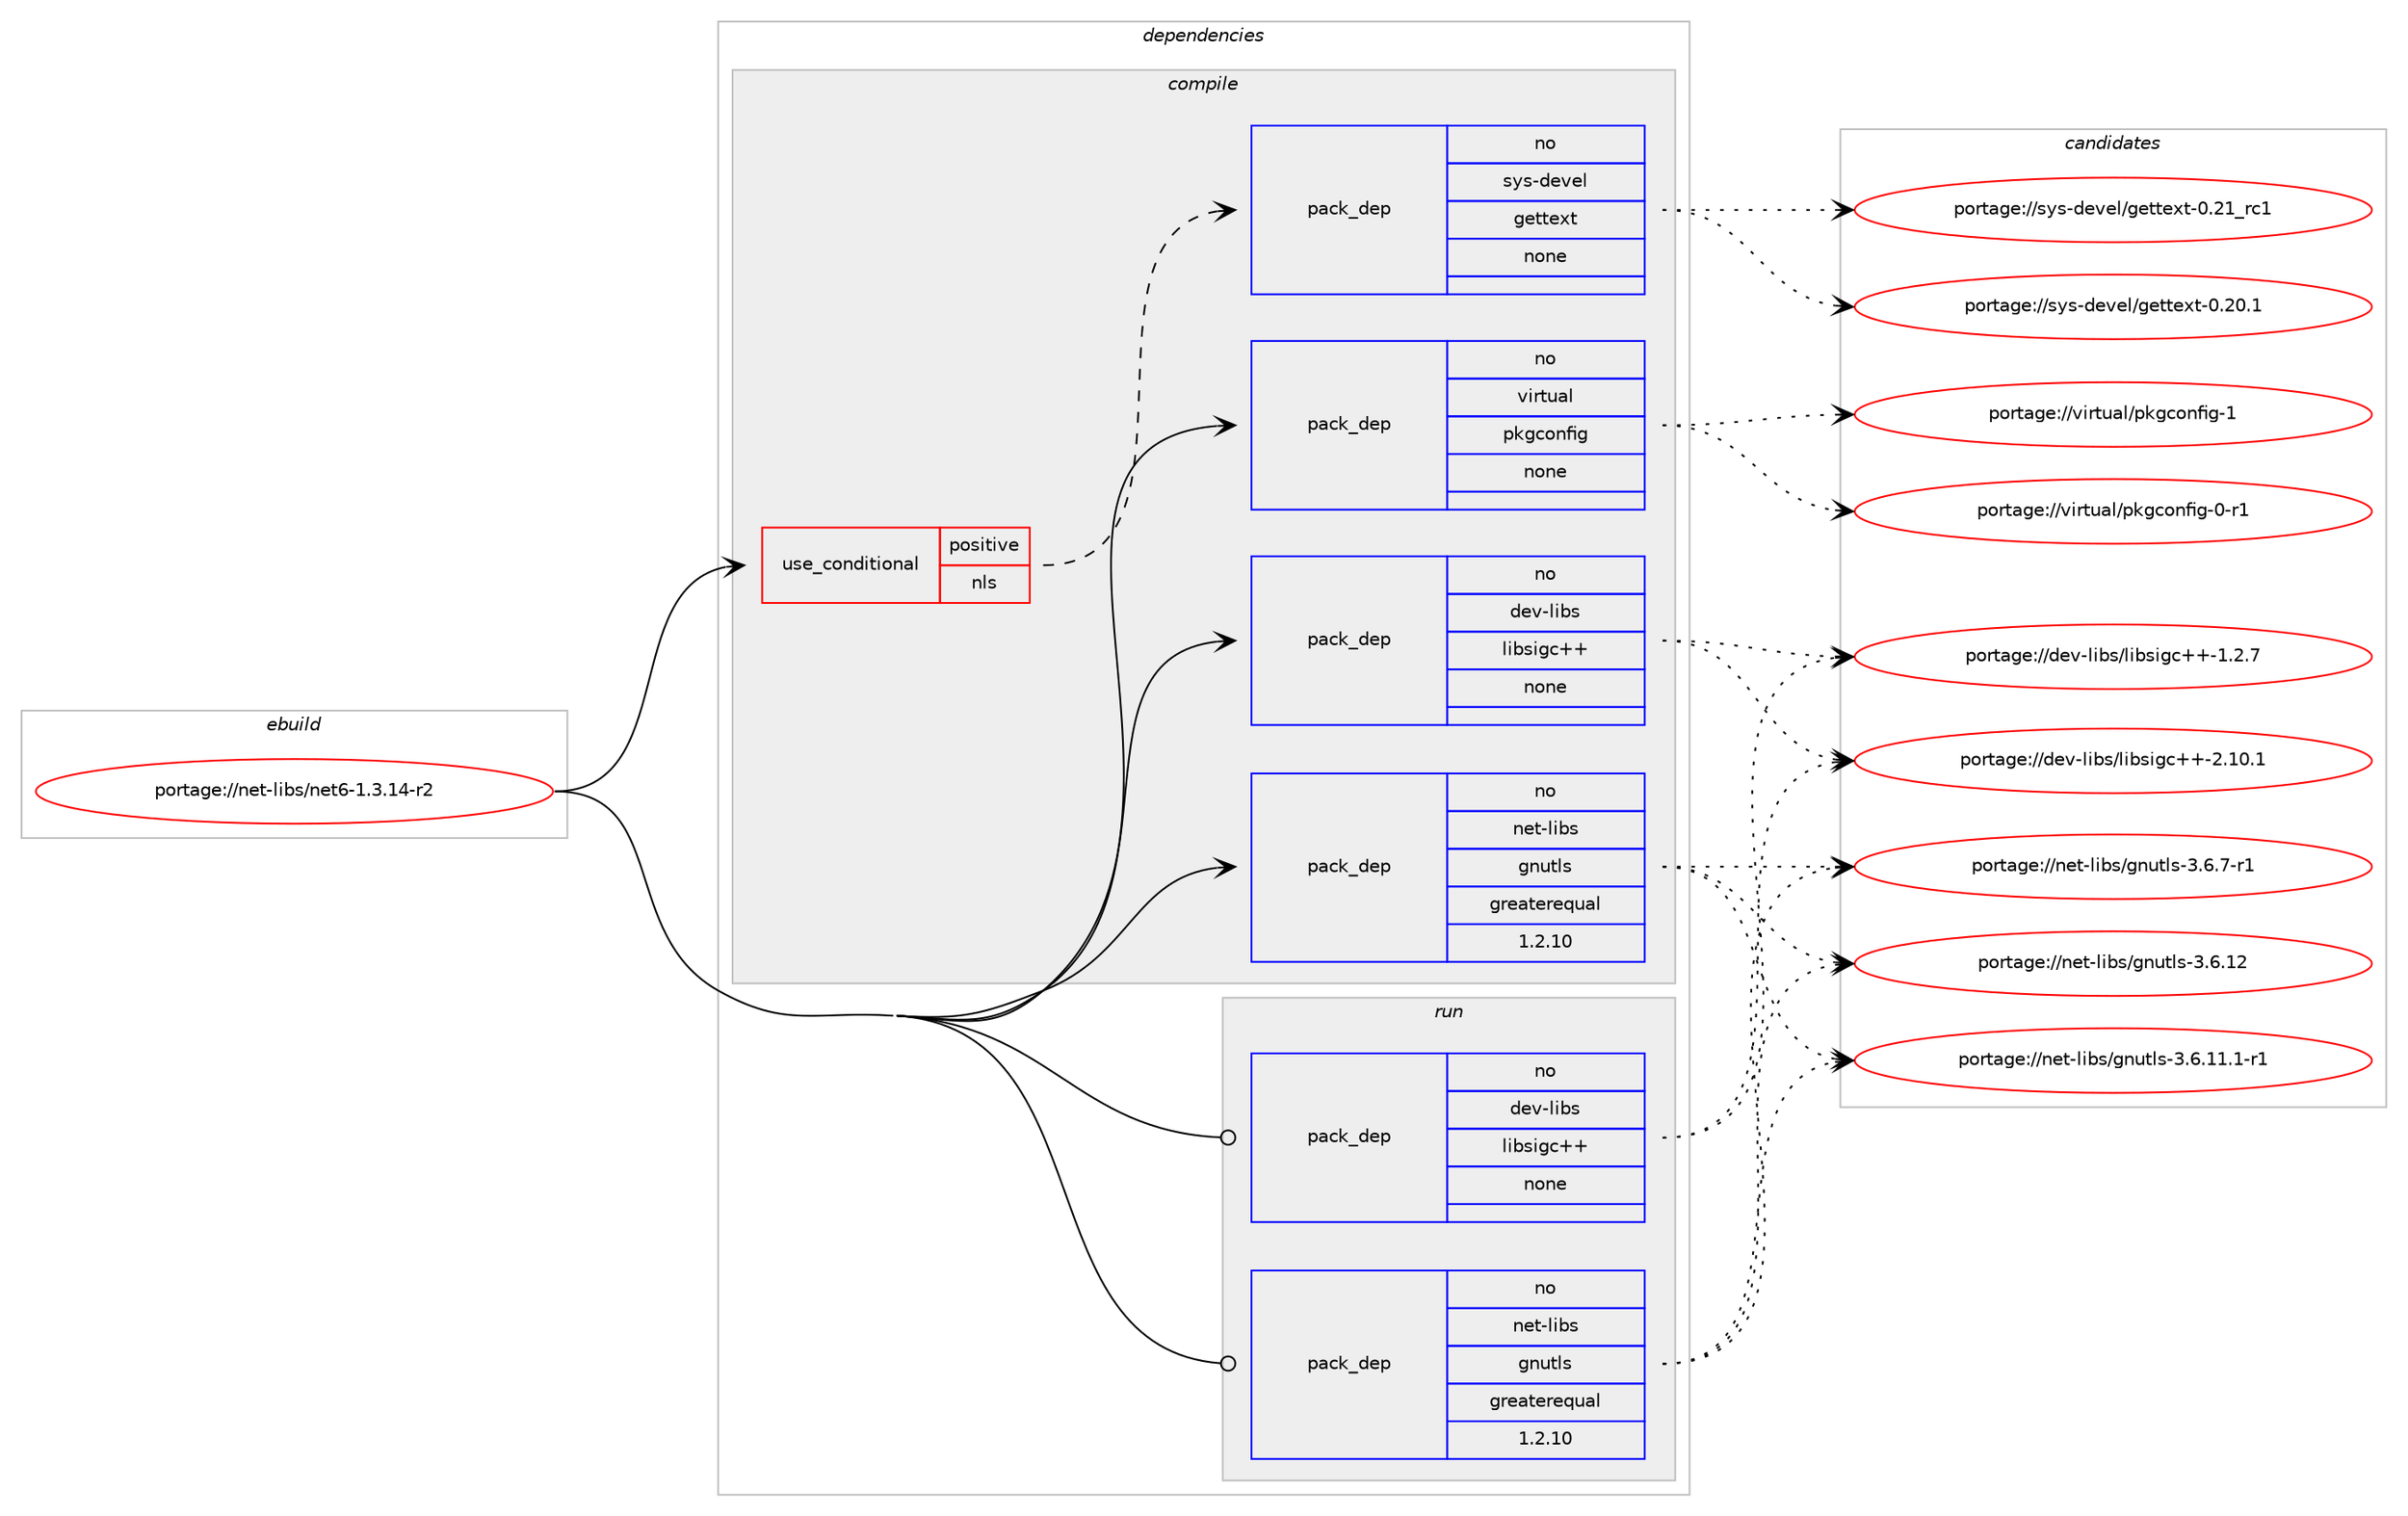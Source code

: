 digraph prolog {

# *************
# Graph options
# *************

newrank=true;
concentrate=true;
compound=true;
graph [rankdir=LR,fontname=Helvetica,fontsize=10,ranksep=1.5];#, ranksep=2.5, nodesep=0.2];
edge  [arrowhead=vee];
node  [fontname=Helvetica,fontsize=10];

# **********
# The ebuild
# **********

subgraph cluster_leftcol {
color=gray;
rank=same;
label=<<i>ebuild</i>>;
id [label="portage://net-libs/net6-1.3.14-r2", color=red, width=4, href="../net-libs/net6-1.3.14-r2.svg"];
}

# ****************
# The dependencies
# ****************

subgraph cluster_midcol {
color=gray;
label=<<i>dependencies</i>>;
subgraph cluster_compile {
fillcolor="#eeeeee";
style=filled;
label=<<i>compile</i>>;
subgraph cond11326 {
dependency57787 [label=<<TABLE BORDER="0" CELLBORDER="1" CELLSPACING="0" CELLPADDING="4"><TR><TD ROWSPAN="3" CELLPADDING="10">use_conditional</TD></TR><TR><TD>positive</TD></TR><TR><TD>nls</TD></TR></TABLE>>, shape=none, color=red];
subgraph pack45321 {
dependency57788 [label=<<TABLE BORDER="0" CELLBORDER="1" CELLSPACING="0" CELLPADDING="4" WIDTH="220"><TR><TD ROWSPAN="6" CELLPADDING="30">pack_dep</TD></TR><TR><TD WIDTH="110">no</TD></TR><TR><TD>sys-devel</TD></TR><TR><TD>gettext</TD></TR><TR><TD>none</TD></TR><TR><TD></TD></TR></TABLE>>, shape=none, color=blue];
}
dependency57787:e -> dependency57788:w [weight=20,style="dashed",arrowhead="vee"];
}
id:e -> dependency57787:w [weight=20,style="solid",arrowhead="vee"];
subgraph pack45322 {
dependency57789 [label=<<TABLE BORDER="0" CELLBORDER="1" CELLSPACING="0" CELLPADDING="4" WIDTH="220"><TR><TD ROWSPAN="6" CELLPADDING="30">pack_dep</TD></TR><TR><TD WIDTH="110">no</TD></TR><TR><TD>dev-libs</TD></TR><TR><TD>libsigc++</TD></TR><TR><TD>none</TD></TR><TR><TD></TD></TR></TABLE>>, shape=none, color=blue];
}
id:e -> dependency57789:w [weight=20,style="solid",arrowhead="vee"];
subgraph pack45323 {
dependency57790 [label=<<TABLE BORDER="0" CELLBORDER="1" CELLSPACING="0" CELLPADDING="4" WIDTH="220"><TR><TD ROWSPAN="6" CELLPADDING="30">pack_dep</TD></TR><TR><TD WIDTH="110">no</TD></TR><TR><TD>net-libs</TD></TR><TR><TD>gnutls</TD></TR><TR><TD>greaterequal</TD></TR><TR><TD>1.2.10</TD></TR></TABLE>>, shape=none, color=blue];
}
id:e -> dependency57790:w [weight=20,style="solid",arrowhead="vee"];
subgraph pack45324 {
dependency57791 [label=<<TABLE BORDER="0" CELLBORDER="1" CELLSPACING="0" CELLPADDING="4" WIDTH="220"><TR><TD ROWSPAN="6" CELLPADDING="30">pack_dep</TD></TR><TR><TD WIDTH="110">no</TD></TR><TR><TD>virtual</TD></TR><TR><TD>pkgconfig</TD></TR><TR><TD>none</TD></TR><TR><TD></TD></TR></TABLE>>, shape=none, color=blue];
}
id:e -> dependency57791:w [weight=20,style="solid",arrowhead="vee"];
}
subgraph cluster_compileandrun {
fillcolor="#eeeeee";
style=filled;
label=<<i>compile and run</i>>;
}
subgraph cluster_run {
fillcolor="#eeeeee";
style=filled;
label=<<i>run</i>>;
subgraph pack45325 {
dependency57792 [label=<<TABLE BORDER="0" CELLBORDER="1" CELLSPACING="0" CELLPADDING="4" WIDTH="220"><TR><TD ROWSPAN="6" CELLPADDING="30">pack_dep</TD></TR><TR><TD WIDTH="110">no</TD></TR><TR><TD>dev-libs</TD></TR><TR><TD>libsigc++</TD></TR><TR><TD>none</TD></TR><TR><TD></TD></TR></TABLE>>, shape=none, color=blue];
}
id:e -> dependency57792:w [weight=20,style="solid",arrowhead="odot"];
subgraph pack45326 {
dependency57793 [label=<<TABLE BORDER="0" CELLBORDER="1" CELLSPACING="0" CELLPADDING="4" WIDTH="220"><TR><TD ROWSPAN="6" CELLPADDING="30">pack_dep</TD></TR><TR><TD WIDTH="110">no</TD></TR><TR><TD>net-libs</TD></TR><TR><TD>gnutls</TD></TR><TR><TD>greaterequal</TD></TR><TR><TD>1.2.10</TD></TR></TABLE>>, shape=none, color=blue];
}
id:e -> dependency57793:w [weight=20,style="solid",arrowhead="odot"];
}
}

# **************
# The candidates
# **************

subgraph cluster_choices {
rank=same;
color=gray;
label=<<i>candidates</i>>;

subgraph choice45321 {
color=black;
nodesep=1;
choice11512111545100101118101108471031011161161011201164548465049951149949 [label="portage://sys-devel/gettext-0.21_rc1", color=red, width=4,href="../sys-devel/gettext-0.21_rc1.svg"];
choice115121115451001011181011084710310111611610112011645484650484649 [label="portage://sys-devel/gettext-0.20.1", color=red, width=4,href="../sys-devel/gettext-0.20.1.svg"];
dependency57788:e -> choice11512111545100101118101108471031011161161011201164548465049951149949:w [style=dotted,weight="100"];
dependency57788:e -> choice115121115451001011181011084710310111611610112011645484650484649:w [style=dotted,weight="100"];
}
subgraph choice45322 {
color=black;
nodesep=1;
choice1001011184510810598115471081059811510510399434345504649484649 [label="portage://dev-libs/libsigc++-2.10.1", color=red, width=4,href="../dev-libs/libsigc++-2.10.1.svg"];
choice10010111845108105981154710810598115105103994343454946504655 [label="portage://dev-libs/libsigc++-1.2.7", color=red, width=4,href="../dev-libs/libsigc++-1.2.7.svg"];
dependency57789:e -> choice1001011184510810598115471081059811510510399434345504649484649:w [style=dotted,weight="100"];
dependency57789:e -> choice10010111845108105981154710810598115105103994343454946504655:w [style=dotted,weight="100"];
}
subgraph choice45323 {
color=black;
nodesep=1;
choice1101011164510810598115471031101171161081154551465446554511449 [label="portage://net-libs/gnutls-3.6.7-r1", color=red, width=4,href="../net-libs/gnutls-3.6.7-r1.svg"];
choice11010111645108105981154710311011711610811545514654464950 [label="portage://net-libs/gnutls-3.6.12", color=red, width=4,href="../net-libs/gnutls-3.6.12.svg"];
choice1101011164510810598115471031101171161081154551465446494946494511449 [label="portage://net-libs/gnutls-3.6.11.1-r1", color=red, width=4,href="../net-libs/gnutls-3.6.11.1-r1.svg"];
dependency57790:e -> choice1101011164510810598115471031101171161081154551465446554511449:w [style=dotted,weight="100"];
dependency57790:e -> choice11010111645108105981154710311011711610811545514654464950:w [style=dotted,weight="100"];
dependency57790:e -> choice1101011164510810598115471031101171161081154551465446494946494511449:w [style=dotted,weight="100"];
}
subgraph choice45324 {
color=black;
nodesep=1;
choice1181051141161179710847112107103991111101021051034549 [label="portage://virtual/pkgconfig-1", color=red, width=4,href="../virtual/pkgconfig-1.svg"];
choice11810511411611797108471121071039911111010210510345484511449 [label="portage://virtual/pkgconfig-0-r1", color=red, width=4,href="../virtual/pkgconfig-0-r1.svg"];
dependency57791:e -> choice1181051141161179710847112107103991111101021051034549:w [style=dotted,weight="100"];
dependency57791:e -> choice11810511411611797108471121071039911111010210510345484511449:w [style=dotted,weight="100"];
}
subgraph choice45325 {
color=black;
nodesep=1;
choice1001011184510810598115471081059811510510399434345504649484649 [label="portage://dev-libs/libsigc++-2.10.1", color=red, width=4,href="../dev-libs/libsigc++-2.10.1.svg"];
choice10010111845108105981154710810598115105103994343454946504655 [label="portage://dev-libs/libsigc++-1.2.7", color=red, width=4,href="../dev-libs/libsigc++-1.2.7.svg"];
dependency57792:e -> choice1001011184510810598115471081059811510510399434345504649484649:w [style=dotted,weight="100"];
dependency57792:e -> choice10010111845108105981154710810598115105103994343454946504655:w [style=dotted,weight="100"];
}
subgraph choice45326 {
color=black;
nodesep=1;
choice1101011164510810598115471031101171161081154551465446554511449 [label="portage://net-libs/gnutls-3.6.7-r1", color=red, width=4,href="../net-libs/gnutls-3.6.7-r1.svg"];
choice11010111645108105981154710311011711610811545514654464950 [label="portage://net-libs/gnutls-3.6.12", color=red, width=4,href="../net-libs/gnutls-3.6.12.svg"];
choice1101011164510810598115471031101171161081154551465446494946494511449 [label="portage://net-libs/gnutls-3.6.11.1-r1", color=red, width=4,href="../net-libs/gnutls-3.6.11.1-r1.svg"];
dependency57793:e -> choice1101011164510810598115471031101171161081154551465446554511449:w [style=dotted,weight="100"];
dependency57793:e -> choice11010111645108105981154710311011711610811545514654464950:w [style=dotted,weight="100"];
dependency57793:e -> choice1101011164510810598115471031101171161081154551465446494946494511449:w [style=dotted,weight="100"];
}
}

}
